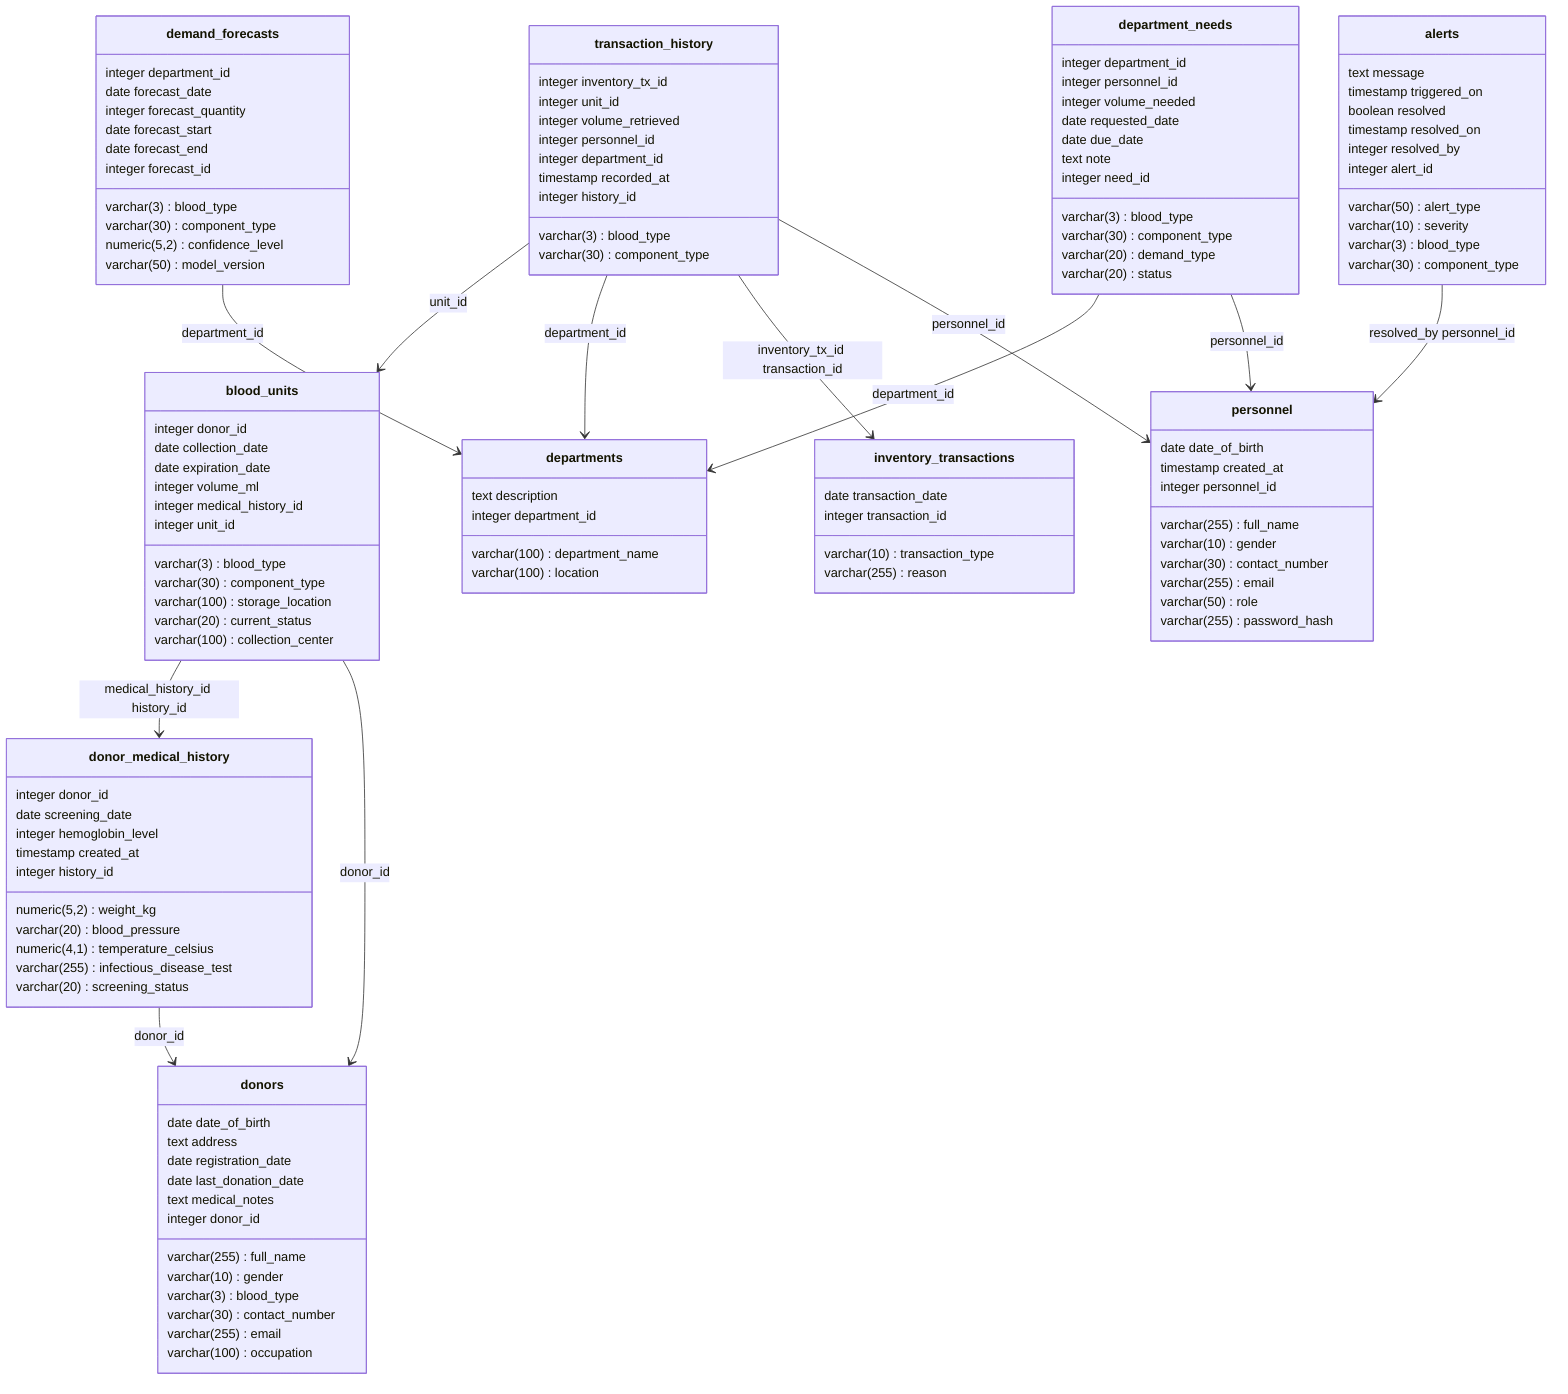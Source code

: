 classDiagram
direction TB
class alerts {
   varchar(50) alert_type
   varchar(10) severity
   varchar(3) blood_type
   varchar(30) component_type
   text message
   timestamp triggered_on
   boolean resolved
   timestamp resolved_on
   integer resolved_by
   integer alert_id
}
class blood_units {
   integer donor_id
   date collection_date
   date expiration_date
   varchar(3) blood_type
   integer volume_ml
   varchar(30) component_type
   varchar(100) storage_location
   varchar(20) current_status
   varchar(100) collection_center
   integer medical_history_id
   integer unit_id
}
class demand_forecasts {
   integer department_id
   varchar(3) blood_type
   varchar(30) component_type
   date forecast_date
   integer forecast_quantity
   date forecast_start
   date forecast_end
   numeric(5,2) confidence_level
   varchar(50) model_version
   integer forecast_id
}
class department_needs {
   integer department_id
   integer personnel_id
   varchar(3) blood_type
   varchar(30) component_type
   integer volume_needed
   varchar(20) demand_type
   date requested_date
   date due_date
   varchar(20) status
   text note
   integer need_id
}
class departments {
   varchar(100) department_name
   varchar(100) location
   text description
   integer department_id
}
class donor_medical_history {
   integer donor_id
   date screening_date
   integer hemoglobin_level
   numeric(5,2) weight_kg
   varchar(20) blood_pressure
   numeric(4,1) temperature_celsius
   varchar(255) infectious_disease_test
   varchar(20) screening_status
   timestamp created_at
   integer history_id
}
class donors {
   varchar(255) full_name
   varchar(10) gender
   date date_of_birth
   varchar(3) blood_type
   varchar(30) contact_number
   varchar(255) email
   varchar(100) occupation
   text address
   date registration_date
   date last_donation_date
   text medical_notes
   integer donor_id
}
class inventory_transactions {
   varchar(10) transaction_type
   date transaction_date
   varchar(255) reason
   integer transaction_id
}
class personnel {
   varchar(255) full_name
   varchar(10) gender
   date date_of_birth
   varchar(30) contact_number
   varchar(255) email
   varchar(50) role
   varchar(255) password_hash
   timestamp created_at
   integer personnel_id
}
class transaction_history {
   integer inventory_tx_id
   integer unit_id
   integer volume_retrieved
   varchar(3) blood_type
   varchar(30) component_type
   integer personnel_id
   integer department_id
   timestamp recorded_at
   integer history_id
}

alerts  -->  personnel : resolved_by personnel_id
blood_units  -->  donor_medical_history : medical_history_id history_id
blood_units  -->  donors : donor_id
demand_forecasts  -->  departments : department_id
department_needs  -->  departments : department_id
department_needs  -->  personnel : personnel_id
donor_medical_history  -->  donors : donor_id
transaction_history  -->  blood_units : unit_id
transaction_history  -->  departments : department_id
transaction_history  -->  inventory_transactions : inventory_tx_id transaction_id
transaction_history  -->  personnel : personnel_id
